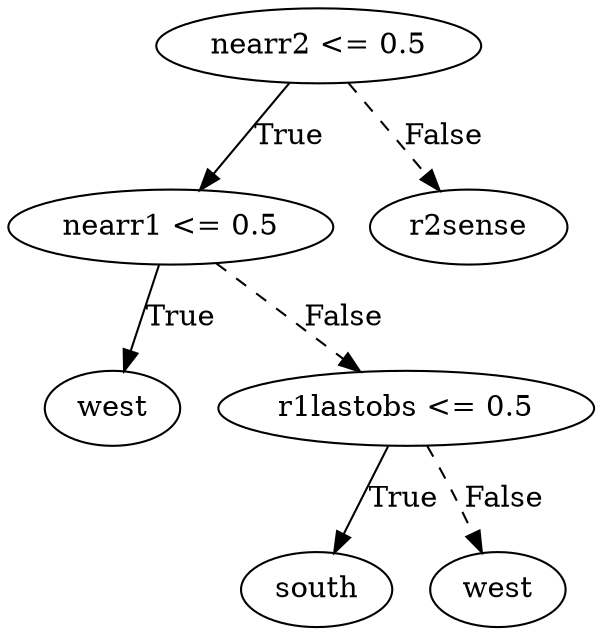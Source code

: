 digraph {
0 [label="nearr2 <= 0.5"];
1 [label="nearr1 <= 0.5"];
2 [label="west"];
1 -> 2 [label="True"];
3 [label="r1lastobs <= 0.5"];
4 [label="south"];
3 -> 4 [label="True"];
5 [label="west"];
3 -> 5 [style="dashed", label="False"];
1 -> 3 [style="dashed", label="False"];
0 -> 1 [label="True"];
6 [label="r2sense"];
0 -> 6 [style="dashed", label="False"];

}